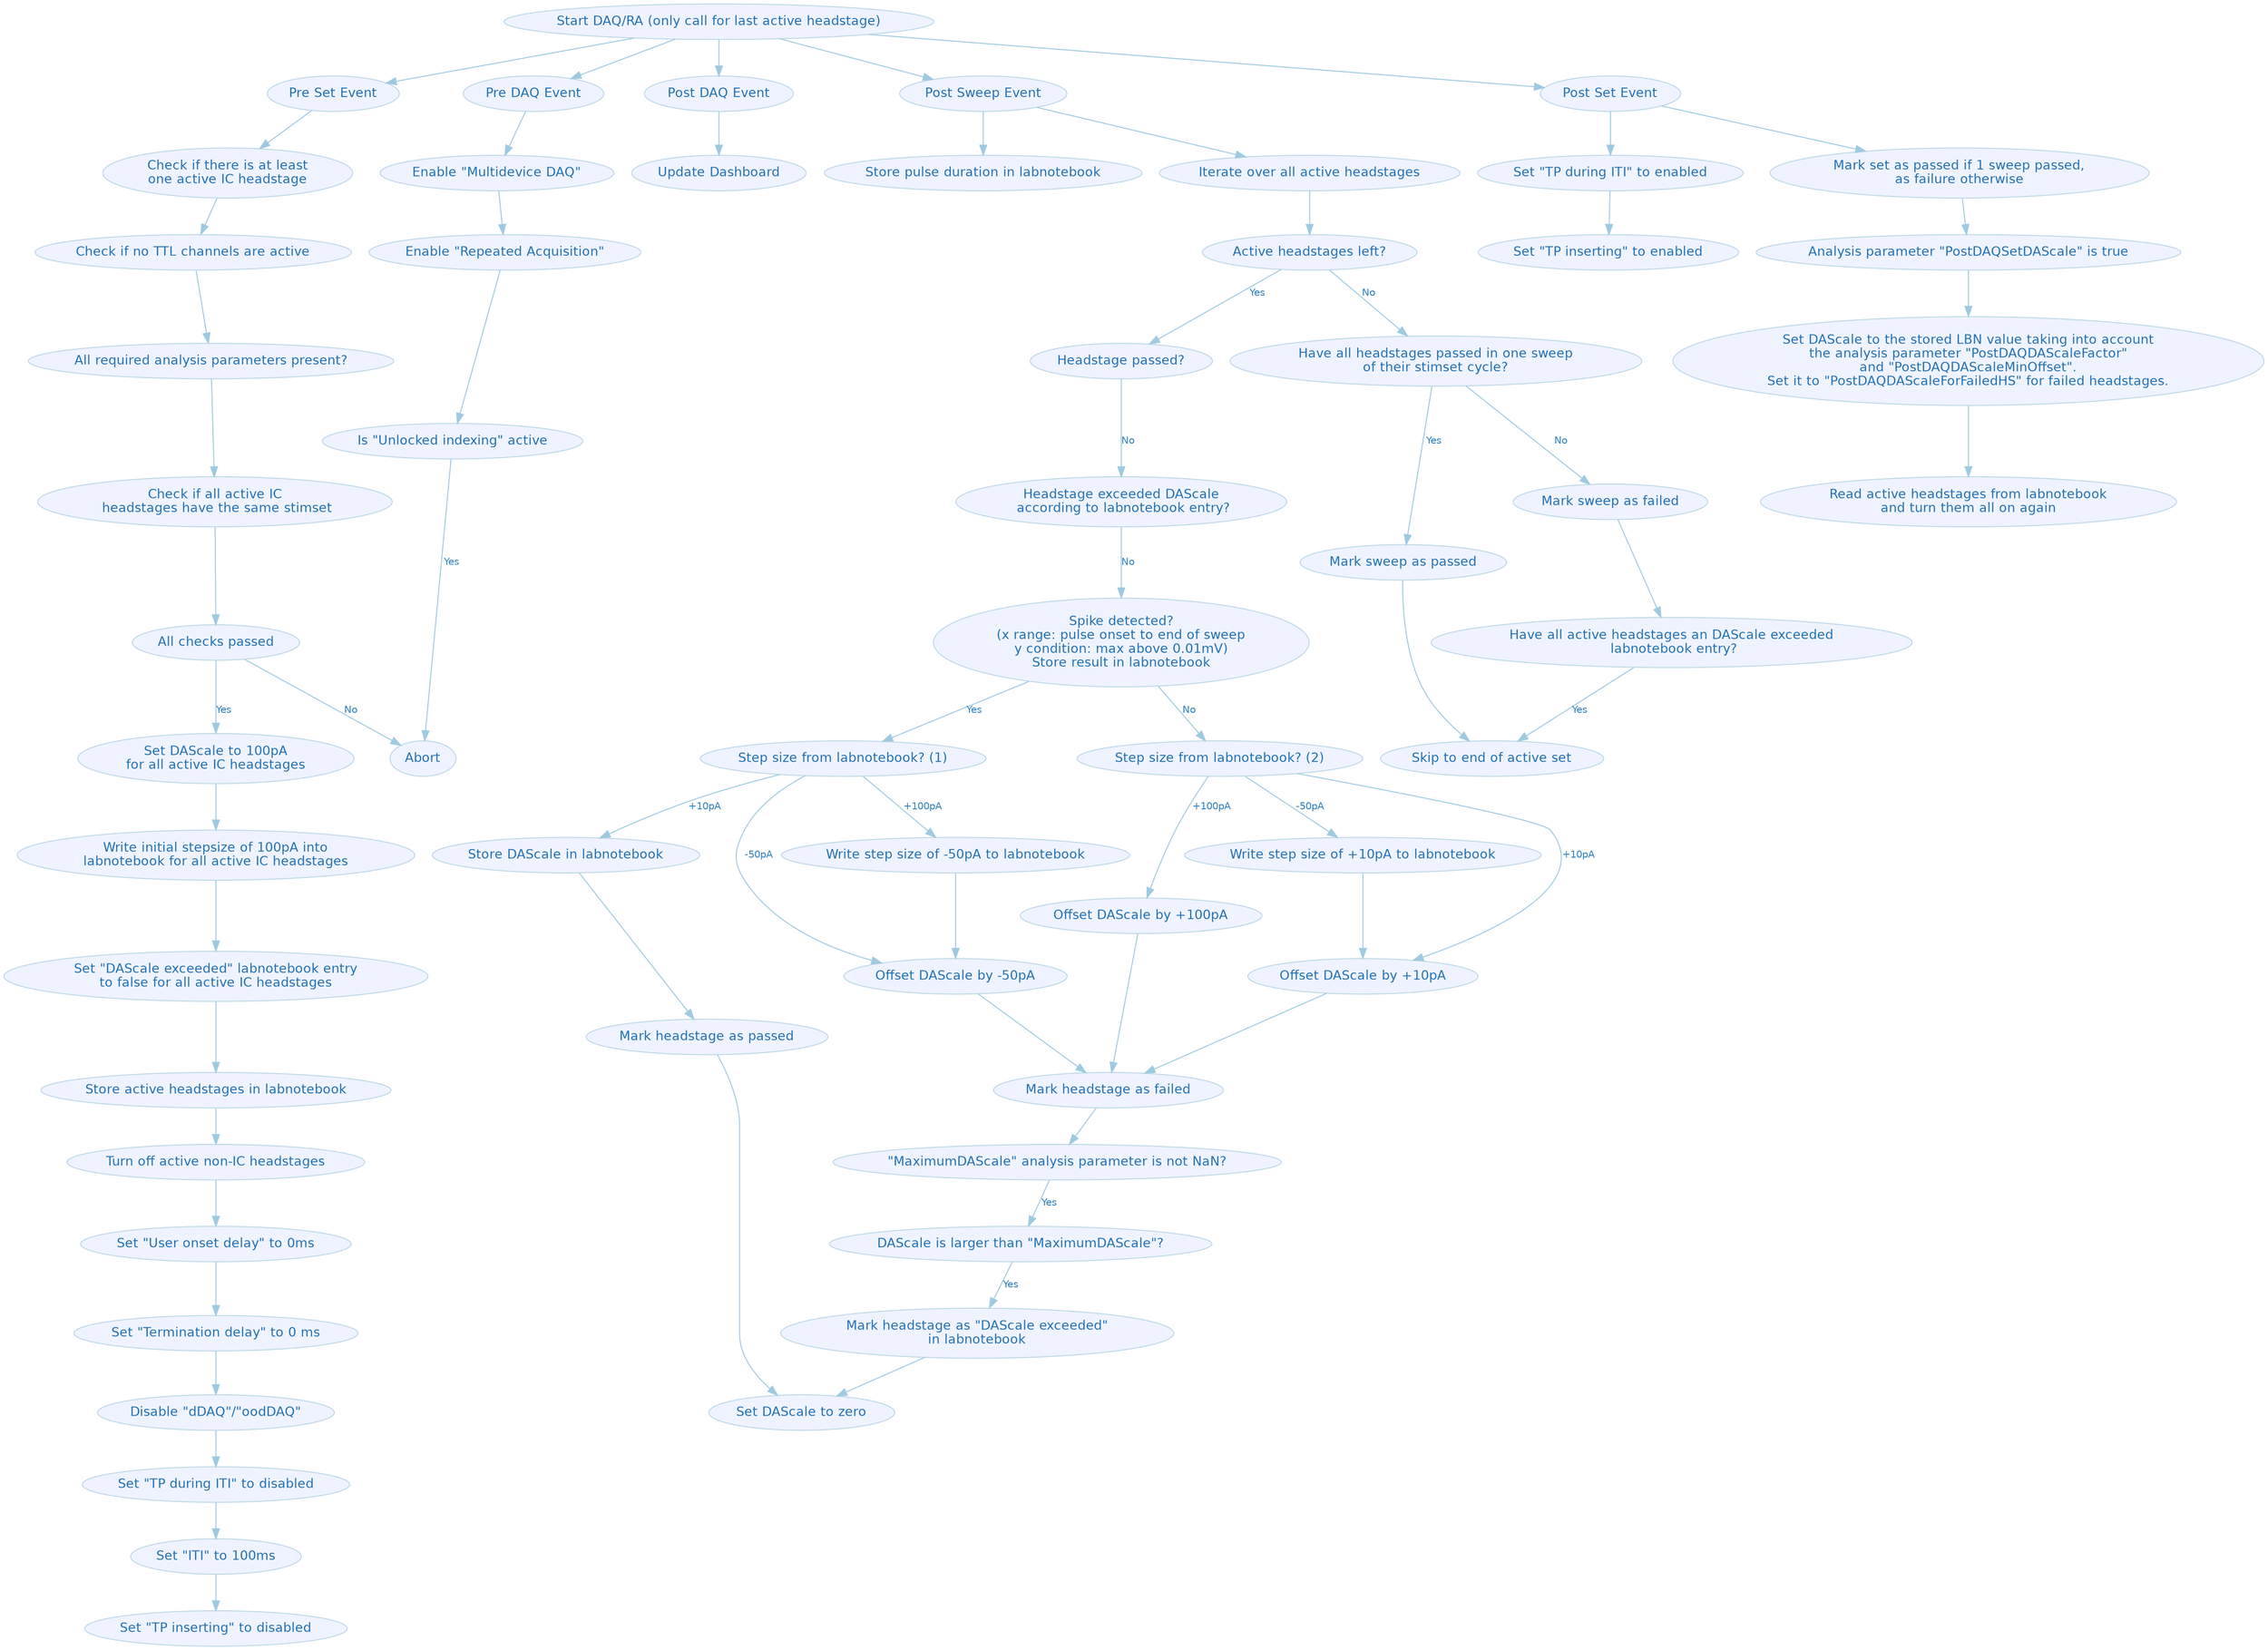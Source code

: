 digraph G {
	graph [compound=true,
		fontcolor=black,
		fontname=Helvetica,
		fontsize=14,
		penwidth=0.1
	];
	node [color=2,
		colorscheme=blues4,
		fillcolor=1,
		fontcolor=4,
		fontname=Helvetica,
		fontsize=13,
		label="\N",
		shape=ellipse,
		style=filled
	];
	edge [color=2,
		colorscheme=blues3,
		comment="Wildcard edge",
		fontcolor=3,
		fontname=Helvetica,
		fontsize=10,
		style=solid
	];
	"Prepare DAQ/Pre Set Event"	[label="Pre Set Event"];
	"Start DAQ/RA (only call for last active headstage)" -> "Prepare DAQ/Pre Set Event";
	"Start DAQ/RA (only call for last active headstage)" -> "Post Sweep Event";
	"Start DAQ/RA (only call for last active headstage)" -> "Post DAQ Event";
	"Start DAQ/RA (only call for last active headstage)" -> "Post Set Event";
	n60	[label="Pre DAQ Event"];
	"Start DAQ/RA (only call for last active headstage)" -> n60;
	"Prepare DAQ/Pre Set Event" -> "Check if there is at least\none active IC headstage";
	"Iterate over all active headstages"	[comment="Wildcard node added automatic in EG."];
	"Post Sweep Event" -> "Iterate over all active headstages"	[comment="Wildcard node added automatic in EG."];
	"Store pulse duration in labnotebook"	[comment="Wildcard node added automatic in EG."];
	"Post Sweep Event" -> "Store pulse duration in labnotebook"	[comment="Wildcard node added automatic in EG."];
	"Post DAQ Event" -> "Update Dashboard";
	"Enable \"Multidevice DAQ\"" -> "Enable \"Repeated Acquisition\"";
	"Disable \"dDAQ\"/\"oodDAQ\"" -> "Set \"TP during ITI\" to disabled";
	n61	[label="Is \"Unlocked indexing\" active"];
	"Enable \"Repeated Acquisition\"" -> n61;
	"Check if no TTL channels are active" -> "All required analysis parameters present?"	[comment="Wildcard node added automatic in EG."];
	"Set \"TP during ITI\" to disabled" -> "Set \"ITI\" to 100ms"	[comment="Wildcard node added automatic in EG."];
	"All checks passed" -> "Set DAScale to 100pA\nfor all active IC headstages"	[comment="Wildcard node added automatic in EG.",
		label=Yes];
	"All checks passed" -> Abort	[comment="Wildcard node added automatic in EG.",
		label=No];
	"Check if there is at least\none active IC headstage" -> "Check if no TTL channels are active"	[comment="Wildcard node added automatic in EG."];
	"All required analysis parameters present?" -> "Check if all active IC\n headstages have the same stimset"	[comment="Wildcard node added automatic in EG."];
	"Set \"ITI\" to 100ms" -> "Set \"TP inserting\" to disabled";
	"Set DAScale to 100pA\nfor all active IC headstages" -> "Write initial stepsize of 100pA into\nlabnotebook for all active IC headstages"	[comment="Wildcard node added automatic in EG."];
	"Write initial stepsize of 100pA into\nlabnotebook for all active IC headstages" -> "Set \"DAScale exceeded\" labnotebook entry\nto false for all active IC headstages"	[comment="Wildcard node added automatic in EG."];
	"Check if all active IC\n headstages have the same stimset" -> "All checks passed"	[comment="Wildcard node added automatic in EG."];
	"Store active headstages in labnotebook" -> "Turn off active non-IC headstages"	[comment="Wildcard node added automatic in EG."];
	"Turn off active non-IC headstages" -> "Set \"User onset delay\" to 0ms";
	"Set \"DAScale exceeded\" labnotebook entry\nto false for all active IC headstages" -> "Store active headstages in labnotebook";
	"Have all active headstages an DAScale exceeded\n labnotebook entry?"	[comment="Wildcard node added automatic in EG."];
	"Mark sweep as failed" -> "Have all active headstages an DAScale exceeded\n labnotebook entry?"	[comment="Wildcard node added automatic in EG."];
	"Active headstages left?"	[comment="Wildcard node added automatic in EG."];
	"Iterate over all active headstages" -> "Active headstages left?"	[comment="Wildcard node added automatic in EG."];
	"Have all headstages passed in one sweep\nof their stimset cycle?"	[comment="Wildcard node added automatic in EG."];
	"Active headstages left?" -> "Have all headstages passed in one sweep\nof their stimset cycle?"	[comment="Wildcard node added automatic in EG.",
		label=No];
	"Headstage passed?"	[comment="Wildcard node added automatic in EG."];
	"Active headstages left?" -> "Headstage passed?"	[comment="Wildcard node added automatic in EG.",
		label=Yes];
	"Have all headstages passed in one sweep\nof their stimset cycle?" -> "Mark sweep as failed"	[comment="Wildcard node added automatic in EG.",
		label=No];
	"Mark sweep as passed"	[comment="Wildcard node added automatic in EG."];
	"Have all headstages passed in one sweep\nof their stimset cycle?" -> "Mark sweep as passed"	[comment="Wildcard node added automatic in EG.",
		label=Yes];
	"Headstage exceeded DAScale\n according to labnotebook entry?"	[comment="Wildcard node added automatic in EG."];
	"Headstage passed?" -> "Headstage exceeded DAScale\n according to labnotebook entry?"	[comment="Wildcard node added automatic in EG.",
		label=No];
	"Spike detected?\n(x range: pulse onset to end of sweep\ny condition: max above 0.01mV)\nStore result in labnotebook"	[comment="Wildcard node added automatic in EG."];
	"Headstage exceeded DAScale\n according to labnotebook entry?" -> "Spike detected?\n(x range: pulse onset to end of sweep\ny condition: max above 0.01mV)\nStore result in labnotebook"	[comment="Wildcard node added automatic in EG.",
		label=No];
	"Step size from labnotebook? (1)"	[comment="Wildcard node added automatic in EG."];
	"Spike detected?\n(x range: pulse onset to end of sweep\ny condition: max above 0.01mV)\nStore result in labnotebook" -> "Step size from labnotebook? (1)"	[comment="Wildcard node added automatic in EG.",
		label=Yes];
	"Step size from labnotebook? (2)"	[comment="Wildcard node added automatic in EG."];
	"Spike detected?\n(x range: pulse onset to end of sweep\ny condition: max above 0.01mV)\nStore result in labnotebook" -> "Step size from labnotebook? (2)"	[comment="Wildcard node added automatic in EG.",
		label=No];
	"Skip to end of active set"	[comment="Wildcard node added automatic in EG."];
	"Mark sweep as passed" -> "Skip to end of active set"	[comment="Wildcard node added automatic in EG."];
	"Store DAScale in labnotebook"	[comment="Wildcard node added automatic in EG."];
	"Step size from labnotebook? (1)" -> "Store DAScale in labnotebook"	[comment="Wildcard node added automatic in EG.",
		label="+10pA"];
	"Offset DAScale by -50pA"	[comment="Wildcard node added automatic in EG."];
	"Step size from labnotebook? (1)" -> "Offset DAScale by -50pA"	[comment="Wildcard node added automatic in EG.",
		label="-50pA"];
	"Write step size of -50pA to labnotebook"	[comment="Wildcard node added automatic in EG."];
	"Step size from labnotebook? (1)" -> "Write step size of -50pA to labnotebook"	[comment="Wildcard node added automatic in EG.",
		label="+100pA"];
	"Mark headstage as passed"	[comment="Wildcard node added automatic in EG."];
	"Store DAScale in labnotebook" -> "Mark headstage as passed"	[comment="Wildcard node added automatic in EG."];
	"Mark headstage as failed"	[comment="Wildcard node added automatic in EG."];
	"Offset DAScale by -50pA" -> "Mark headstage as failed"	[comment="Wildcard node added automatic in EG."];
	"Write step size of +10pA to labnotebook"	[comment="Wildcard node added automatic in EG."];
	"Step size from labnotebook? (2)" -> "Write step size of +10pA to labnotebook"	[comment="Wildcard node added automatic in EG.",
		label="-50pA"];
	"Offset DAScale by +10pA"	[comment="Wildcard node added automatic in EG."];
	"Step size from labnotebook? (2)" -> "Offset DAScale by +10pA"	[comment="Wildcard node added automatic in EG.",
		label="+10pA"];
	"Offset DAScale by +100pA"	[comment="Wildcard node added automatic in EG."];
	"Step size from labnotebook? (2)" -> "Offset DAScale by +100pA"	[comment="Wildcard node added automatic in EG.",
		label="+100pA"];
	"Write step size of -50pA to labnotebook" -> "Offset DAScale by -50pA"	[comment="Wildcard node added automatic in EG."];
	"Write step size of +10pA to labnotebook" -> "Offset DAScale by +10pA"	[comment="Wildcard node added automatic in EG."];
	"Offset DAScale by +10pA" -> "Mark headstage as failed"	[comment="Wildcard node added automatic in EG."];
	"Offset DAScale by +100pA" -> "Mark headstage as failed"	[comment="Wildcard node added automatic in EG."];
	"Set DAScale to zero"	[comment="Wildcard node added automatic in EG."];
	"Mark headstage as passed" -> "Set DAScale to zero"	[comment="Wildcard node added automatic in EG."];
	"\"MaximumDAScale\" analysis parameter is not NaN?"	[comment="Wildcard node added automatic in EG."];
	"Mark headstage as failed" -> "\"MaximumDAScale\" analysis parameter is not NaN?"	[comment="Wildcard node added automatic in EG."];
	"DAScale is larger than \"MaximumDAScale\"?"	[comment="Wildcard node added automatic in EG."];
	"\"MaximumDAScale\" analysis parameter is not NaN?" -> "DAScale is larger than \"MaximumDAScale\"?"	[comment="Wildcard node added automatic in EG.",
		label=Yes];
	"Mark headstage as \"DAScale exceeded\"\nin labnotebook"	[comment="Wildcard node added automatic in EG."];
	"DAScale is larger than \"MaximumDAScale\"?" -> "Mark headstage as \"DAScale exceeded\"\nin labnotebook"	[comment="Wildcard node added automatic in EG.",
		label=Yes];
	"Mark headstage as \"DAScale exceeded\"\nin labnotebook" -> "Set DAScale to zero"	[comment="Wildcard node added automatic in EG."];
	"Have all active headstages an DAScale exceeded\n labnotebook entry?" -> "Skip to end of active set"	[comment="Wildcard node added automatic in EG.",
		label=Yes];
	"Post Set Event" -> "Mark set as passed if 1 sweep passed,\nas failure otherwise";
	"Post Set Event" -> "Set \"TP during ITI\" to enabled";
	"Mark set as passed if 1 sweep passed,\nas failure otherwise" -> "Analysis parameter \"PostDAQSetDAScale\" is true";
	"Analysis parameter \"PostDAQSetDAScale\" is true" -> "Set DAScale to the stored LBN value taking into account\nthe analysis parameter \"PostDAQDAScaleFactor\"\nand \"PostDAQDAScaleMinOffset\"\
.\nSet it to \"PostDAQDAScaleForFailedHS\" for failed headstages.";
	"Set DAScale to the stored LBN value taking into account\nthe analysis parameter \"PostDAQDAScaleFactor\"\nand \"PostDAQDAScaleMinOffset\"\
.\nSet it to \"PostDAQDAScaleForFailedHS\" for failed headstages." -> "Read active headstages from labnotebook\nand turn them all on again";
	"Set \"TP during ITI\" to enabled" -> "Set \"TP inserting\" to enabled";
	"Set \"User onset delay\" to 0ms" -> "Set \"Termination delay\" to 0 ms";
	"Set \"Termination delay\" to 0 ms" -> "Disable \"dDAQ\"/\"oodDAQ\"";
	n60 -> "Enable \"Multidevice DAQ\"";
	n61 -> Abort	[label=Yes];
}
